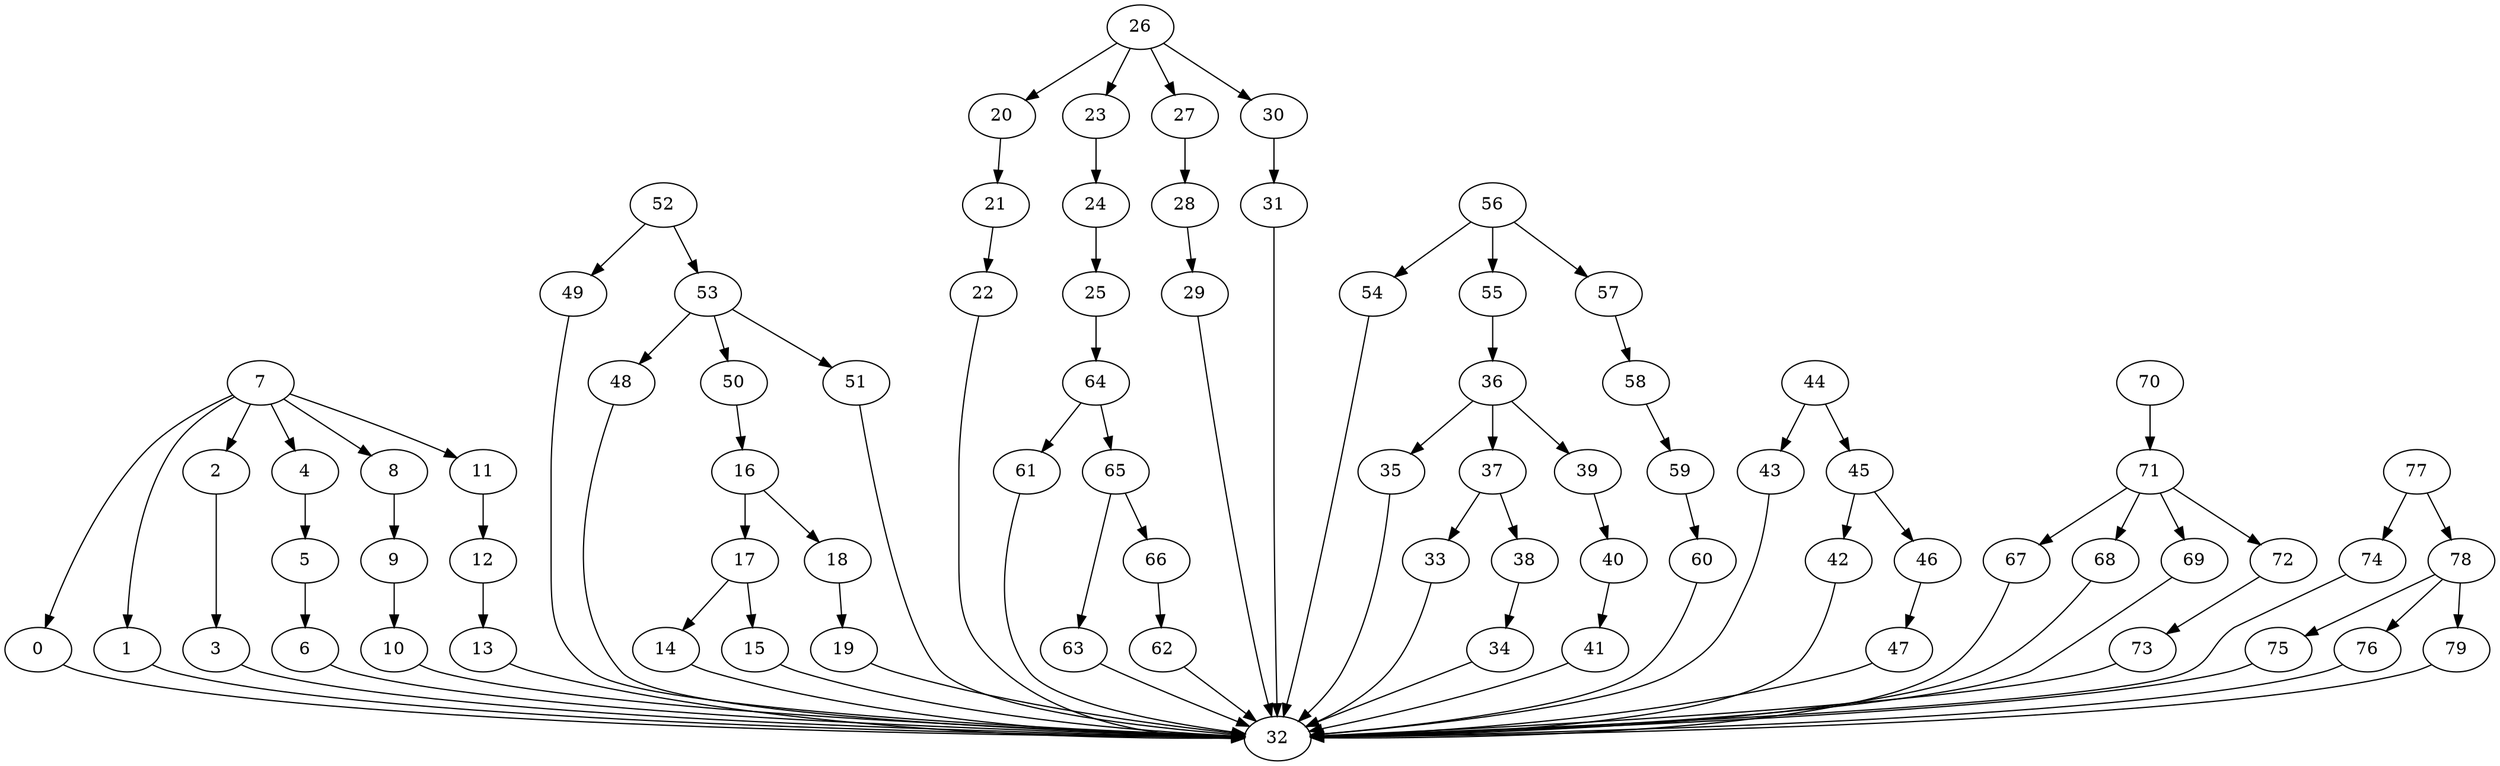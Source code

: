 strict digraph  {
0 [exec=196];
1 [exec=113];
2 [exec=53];
3 [exec=105];
4 [exec=154];
5 [exec=121];
6 [exec=96];
7 [exec=149];
8 [exec=90];
9 [exec=68];
10 [exec=85];
11 [exec=163];
12 [exec=82];
13 [exec=83];
14 [exec=130];
15 [exec=100];
16 [exec=188];
17 [exec=102];
18 [exec=96];
19 [exec=100];
20 [exec=117];
21 [exec=66];
22 [exec=134];
23 [exec=127];
24 [exec=200];
25 [exec=50];
26 [exec=136];
27 [exec=66];
28 [exec=129];
29 [exec=140];
30 [exec=128];
31 [exec=173];
32 [exec=130];
33 [exec=64];
34 [exec=115];
35 [exec=55];
36 [exec=141];
37 [exec=153];
38 [exec=54];
39 [exec=190];
40 [exec=157];
41 [exec=143];
42 [exec=168];
43 [exec=138];
44 [exec=181];
45 [exec=140];
46 [exec=184];
47 [exec=114];
48 [exec=103];
49 [exec=137];
50 [exec=181];
51 [exec=142];
52 [exec=87];
53 [exec=137];
54 [exec=129];
55 [exec=173];
56 [exec=91];
57 [exec=62];
58 [exec=70];
59 [exec=186];
60 [exec=153];
61 [exec=58];
62 [exec=176];
63 [exec=135];
64 [exec=103];
65 [exec=83];
66 [exec=194];
67 [exec=88];
68 [exec=65];
69 [exec=157];
70 [exec=125];
71 [exec=86];
72 [exec=166];
73 [exec=93];
74 [exec=146];
75 [exec=186];
76 [exec=95];
77 [exec=177];
78 [exec=136];
79 [exec=96];
0 -> 32  [comm=18];
1 -> 32  [comm=8];
2 -> 3  [comm=16];
3 -> 32  [comm=6];
4 -> 5  [comm=14];
5 -> 6  [comm=8];
6 -> 32  [comm=14];
7 -> 8  [comm=15];
7 -> 0  [comm=14];
7 -> 1  [comm=16];
7 -> 2  [comm=9];
7 -> 4  [comm=18];
7 -> 11  [comm=18];
8 -> 9  [comm=16];
9 -> 10  [comm=19];
10 -> 32  [comm=9];
11 -> 12  [comm=10];
12 -> 13  [comm=17];
13 -> 32  [comm=20];
14 -> 32  [comm=11];
15 -> 32  [comm=9];
16 -> 17  [comm=7];
16 -> 18  [comm=16];
17 -> 14  [comm=5];
17 -> 15  [comm=17];
18 -> 19  [comm=8];
19 -> 32  [comm=15];
20 -> 21  [comm=9];
21 -> 22  [comm=15];
22 -> 32  [comm=17];
23 -> 24  [comm=18];
24 -> 25  [comm=18];
25 -> 64  [comm=12];
26 -> 27  [comm=20];
26 -> 20  [comm=14];
26 -> 23  [comm=20];
26 -> 30  [comm=17];
27 -> 28  [comm=17];
28 -> 29  [comm=10];
29 -> 32  [comm=13];
30 -> 31  [comm=14];
31 -> 32  [comm=20];
33 -> 32  [comm=13];
34 -> 32  [comm=18];
35 -> 32  [comm=5];
36 -> 37  [comm=15];
36 -> 35  [comm=14];
36 -> 39  [comm=20];
37 -> 38  [comm=14];
37 -> 33  [comm=9];
38 -> 34  [comm=20];
39 -> 40  [comm=5];
40 -> 41  [comm=8];
41 -> 32  [comm=19];
42 -> 32  [comm=12];
43 -> 32  [comm=14];
44 -> 45  [comm=6];
44 -> 43  [comm=9];
45 -> 42  [comm=17];
45 -> 46  [comm=5];
46 -> 47  [comm=20];
47 -> 32  [comm=13];
48 -> 32  [comm=12];
49 -> 32  [comm=20];
50 -> 16  [comm=6];
51 -> 32  [comm=12];
52 -> 53  [comm=20];
52 -> 49  [comm=13];
53 -> 48  [comm=9];
53 -> 50  [comm=14];
53 -> 51  [comm=14];
54 -> 32  [comm=20];
55 -> 36  [comm=20];
56 -> 57  [comm=8];
56 -> 54  [comm=5];
56 -> 55  [comm=9];
57 -> 58  [comm=14];
58 -> 59  [comm=14];
59 -> 60  [comm=15];
60 -> 32  [comm=14];
61 -> 32  [comm=5];
62 -> 32  [comm=19];
63 -> 32  [comm=16];
64 -> 65  [comm=16];
64 -> 61  [comm=9];
65 -> 66  [comm=6];
65 -> 63  [comm=5];
66 -> 62  [comm=13];
67 -> 32  [comm=19];
68 -> 32  [comm=8];
69 -> 32  [comm=11];
70 -> 71  [comm=5];
71 -> 67  [comm=18];
71 -> 68  [comm=18];
71 -> 69  [comm=20];
71 -> 72  [comm=17];
72 -> 73  [comm=20];
73 -> 32  [comm=17];
74 -> 32  [comm=11];
75 -> 32  [comm=14];
76 -> 32  [comm=19];
77 -> 78  [comm=7];
77 -> 74  [comm=14];
78 -> 79  [comm=5];
78 -> 75  [comm=18];
78 -> 76  [comm=14];
79 -> 32  [comm=20];
}
